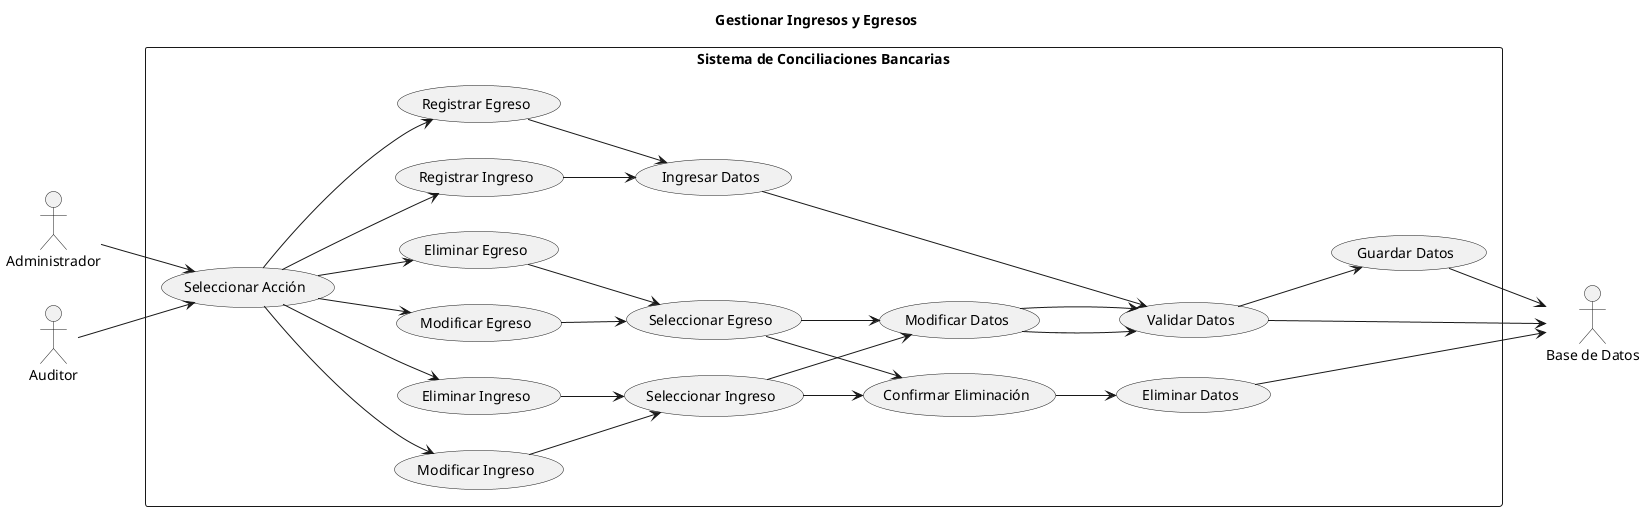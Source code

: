 @startuml GestionarIngresosEgresos
title Gestionar Ingresos y Egresos
left to right direction

actor Administrador as admin
actor Auditor as auditor
actor "Base de Datos" as db

rectangle "Sistema de Conciliaciones Bancarias" {
    admin --> (Seleccionar Acción)
    auditor --> (Seleccionar Acción)

    (Seleccionar Acción) --> (Registrar Ingreso)
    (Seleccionar Acción) --> (Registrar Egreso)
    (Seleccionar Acción) --> (Modificar Ingreso)
    (Seleccionar Acción) --> (Modificar Egreso)
    (Seleccionar Acción) --> (Eliminar Ingreso)
    (Seleccionar Acción) --> (Eliminar Egreso)

    (Registrar Ingreso) --> (Ingresar Datos)
    (Registrar Egreso) --> (Ingresar Datos)
    (Modificar Ingreso) --> (Seleccionar Ingreso)
    (Modificar Egreso) --> (Seleccionar Egreso)
    (Eliminar Ingreso) --> (Seleccionar Ingreso)
    (Eliminar Egreso) --> (Seleccionar Egreso)

    (Ingresar Datos) --> (Validar Datos)
    (Validar Datos) --> (Guardar Datos)
    (Validar Datos) --> db
    (Guardar Datos) --> db

    (Seleccionar Ingreso) --> (Modificar Datos)
    (Modificar Datos) --> (Validar Datos)

    (Seleccionar Egreso) --> (Modificar Datos)
    (Modificar Datos) --> (Validar Datos)

    (Seleccionar Ingreso) --> (Confirmar Eliminación)
    (Seleccionar Egreso) --> (Confirmar Eliminación)
    (Confirmar Eliminación) --> (Eliminar Datos)
    (Eliminar Datos) --> db
}

@enduml